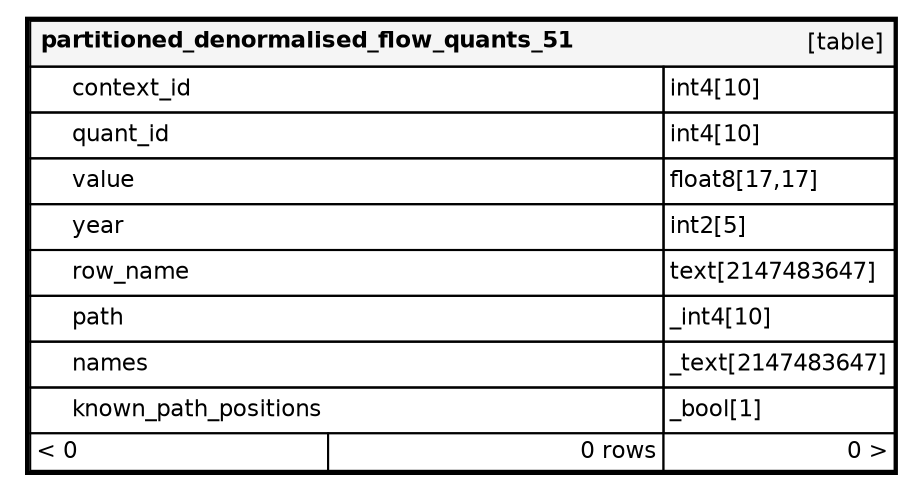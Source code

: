 digraph "partitioned_denormalised_flow_quants_51" {
  graph [
    rankdir="RL"
    bgcolor="#ffffff"
    nodesep="0.18"
    ranksep="0.46"
    fontname="Helvetica"
    fontsize="11"
    ration="compress"
  ];
  node [
    fontname="Helvetica"
    fontsize="11"
    shape="plaintext"
  ];
  edge [
    arrowsize="0.8"
  ];
  "partitioned_denormalised_flow_quants_51" [
   label=<
    <TABLE BORDER="2" CELLBORDER="1" CELLSPACING="0" BGCOLOR="#ffffff">
      <TR><TD COLSPAN="4"  BGCOLOR="#f5f5f5"><TABLE BORDER="0" CELLSPACING="0"><TR><TD ALIGN="LEFT"><B>partitioned_denormalised_flow_quants_51</B></TD><TD ALIGN="RIGHT">[table]</TD></TR></TABLE></TD></TR>
      <TR><TD PORT="context_id" COLSPAN="2" ALIGN="LEFT"><TABLE BORDER="0" CELLSPACING="0" ALIGN="LEFT"><TR ALIGN="LEFT"><TD ALIGN="LEFT" FIXEDSIZE="TRUE" WIDTH="15" HEIGHT="16"></TD><TD ALIGN="LEFT" FIXEDSIZE="TRUE" WIDTH="283" HEIGHT="16">context_id</TD></TR></TABLE></TD><TD PORT="context_id.type" ALIGN="LEFT">int4[10]</TD></TR>
      <TR><TD PORT="quant_id" COLSPAN="2" ALIGN="LEFT"><TABLE BORDER="0" CELLSPACING="0" ALIGN="LEFT"><TR ALIGN="LEFT"><TD ALIGN="LEFT" FIXEDSIZE="TRUE" WIDTH="15" HEIGHT="16"></TD><TD ALIGN="LEFT" FIXEDSIZE="TRUE" WIDTH="283" HEIGHT="16">quant_id</TD></TR></TABLE></TD><TD PORT="quant_id.type" ALIGN="LEFT">int4[10]</TD></TR>
      <TR><TD PORT="value" COLSPAN="2" ALIGN="LEFT"><TABLE BORDER="0" CELLSPACING="0" ALIGN="LEFT"><TR ALIGN="LEFT"><TD ALIGN="LEFT" FIXEDSIZE="TRUE" WIDTH="15" HEIGHT="16"></TD><TD ALIGN="LEFT" FIXEDSIZE="TRUE" WIDTH="283" HEIGHT="16">value</TD></TR></TABLE></TD><TD PORT="value.type" ALIGN="LEFT">float8[17,17]</TD></TR>
      <TR><TD PORT="year" COLSPAN="2" ALIGN="LEFT"><TABLE BORDER="0" CELLSPACING="0" ALIGN="LEFT"><TR ALIGN="LEFT"><TD ALIGN="LEFT" FIXEDSIZE="TRUE" WIDTH="15" HEIGHT="16"></TD><TD ALIGN="LEFT" FIXEDSIZE="TRUE" WIDTH="283" HEIGHT="16">year</TD></TR></TABLE></TD><TD PORT="year.type" ALIGN="LEFT">int2[5]</TD></TR>
      <TR><TD PORT="row_name" COLSPAN="2" ALIGN="LEFT"><TABLE BORDER="0" CELLSPACING="0" ALIGN="LEFT"><TR ALIGN="LEFT"><TD ALIGN="LEFT" FIXEDSIZE="TRUE" WIDTH="15" HEIGHT="16"></TD><TD ALIGN="LEFT" FIXEDSIZE="TRUE" WIDTH="283" HEIGHT="16">row_name</TD></TR></TABLE></TD><TD PORT="row_name.type" ALIGN="LEFT">text[2147483647]</TD></TR>
      <TR><TD PORT="path" COLSPAN="2" ALIGN="LEFT"><TABLE BORDER="0" CELLSPACING="0" ALIGN="LEFT"><TR ALIGN="LEFT"><TD ALIGN="LEFT" FIXEDSIZE="TRUE" WIDTH="15" HEIGHT="16"></TD><TD ALIGN="LEFT" FIXEDSIZE="TRUE" WIDTH="283" HEIGHT="16">path</TD></TR></TABLE></TD><TD PORT="path.type" ALIGN="LEFT">_int4[10]</TD></TR>
      <TR><TD PORT="names" COLSPAN="2" ALIGN="LEFT"><TABLE BORDER="0" CELLSPACING="0" ALIGN="LEFT"><TR ALIGN="LEFT"><TD ALIGN="LEFT" FIXEDSIZE="TRUE" WIDTH="15" HEIGHT="16"></TD><TD ALIGN="LEFT" FIXEDSIZE="TRUE" WIDTH="283" HEIGHT="16">names</TD></TR></TABLE></TD><TD PORT="names.type" ALIGN="LEFT">_text[2147483647]</TD></TR>
      <TR><TD PORT="known_path_positions" COLSPAN="2" ALIGN="LEFT"><TABLE BORDER="0" CELLSPACING="0" ALIGN="LEFT"><TR ALIGN="LEFT"><TD ALIGN="LEFT" FIXEDSIZE="TRUE" WIDTH="15" HEIGHT="16"></TD><TD ALIGN="LEFT" FIXEDSIZE="TRUE" WIDTH="283" HEIGHT="16">known_path_positions</TD></TR></TABLE></TD><TD PORT="known_path_positions.type" ALIGN="LEFT">_bool[1]</TD></TR>
      <TR><TD ALIGN="LEFT" BGCOLOR="#ffffff">&lt; 0</TD><TD ALIGN="RIGHT" BGCOLOR="#ffffff">0 rows</TD><TD ALIGN="RIGHT" BGCOLOR="#ffffff">0 &gt;</TD></TR>
    </TABLE>>
    URL="tables/partitioned_denormalised_flow_quants_51.html"
    target="_top"
    tooltip="partitioned_denormalised_flow_quants_51"
  ];
}
